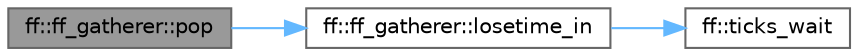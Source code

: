 digraph "ff::ff_gatherer::pop"
{
 // LATEX_PDF_SIZE
  bgcolor="transparent";
  edge [fontname=Helvetica,fontsize=10,labelfontname=Helvetica,labelfontsize=10];
  node [fontname=Helvetica,fontsize=10,shape=box,height=0.2,width=0.4];
  rankdir="LR";
  Node1 [id="Node000001",label="ff::ff_gatherer::pop",height=0.2,width=0.4,color="gray40", fillcolor="grey60", style="filled", fontcolor="black",tooltip="Pop a task out of the queue."];
  Node1 -> Node2 [id="edge3_Node000001_Node000002",color="steelblue1",style="solid",tooltip=" "];
  Node2 [id="Node000002",label="ff::ff_gatherer::losetime_in",height=0.2,width=0.4,color="grey40", fillcolor="white", style="filled",URL="$classff_1_1ff__gatherer.html#a56107faa9c87ba087ba9256c6b65846c",tooltip="Loses the time in"];
  Node2 -> Node3 [id="edge4_Node000002_Node000003",color="steelblue1",style="solid",tooltip=" "];
  Node3 [id="Node000003",label="ff::ticks_wait",height=0.2,width=0.4,color="grey40", fillcolor="white", style="filled",URL="$namespaceff.html#a04585e83a60ec0d1664ccfec22c87b8c",tooltip=" "];
}
